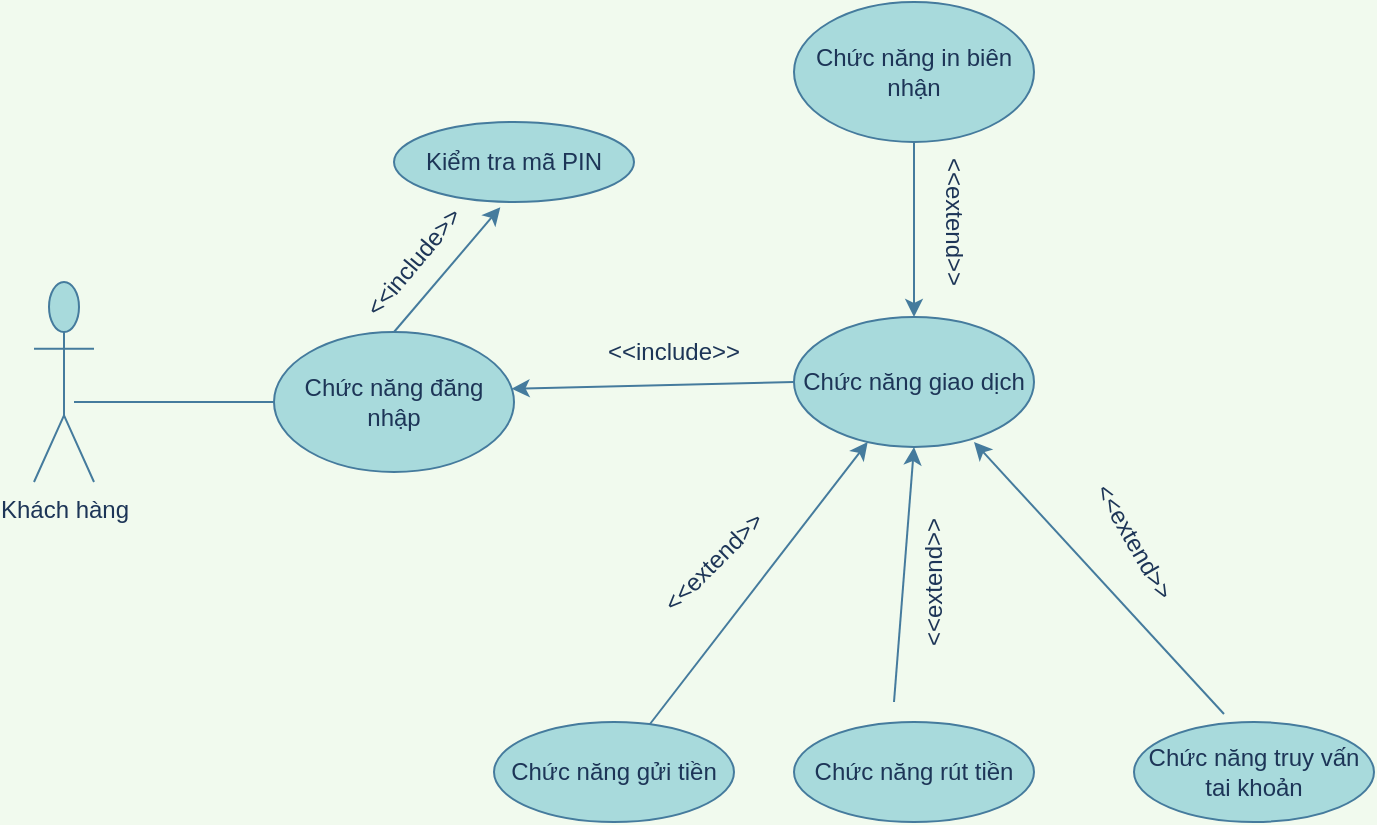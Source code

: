 <mxfile version="13.8.0" type="github">
  <diagram id="rp1uNumsK4-nGsyDoszm" name="Page-1">
    <mxGraphModel dx="768" dy="415" grid="1" gridSize="10" guides="1" tooltips="1" connect="1" arrows="1" fold="1" page="1" pageScale="1" pageWidth="850" pageHeight="1100" background="#F1FAEE" math="0" shadow="0">
      <root>
        <mxCell id="0" />
        <mxCell id="1" parent="0" />
        <mxCell id="r8MWB-khajmjUb7zO3vS-1" value="Khách hàng" style="shape=umlActor;verticalLabelPosition=bottom;verticalAlign=top;html=1;outlineConnect=0;fillColor=#A8DADC;strokeColor=#457B9D;fontColor=#1D3557;" vertex="1" parent="1">
          <mxGeometry x="60" y="230" width="30" height="100" as="geometry" />
        </mxCell>
        <mxCell id="r8MWB-khajmjUb7zO3vS-4" value="Chức năng in biên nhận" style="ellipse;whiteSpace=wrap;html=1;fillColor=#A8DADC;strokeColor=#457B9D;fontColor=#1D3557;" vertex="1" parent="1">
          <mxGeometry x="440" y="90" width="120" height="70" as="geometry" />
        </mxCell>
        <mxCell id="r8MWB-khajmjUb7zO3vS-5" value="Chức năng đăng nhập" style="ellipse;whiteSpace=wrap;html=1;fillColor=#A8DADC;strokeColor=#457B9D;fontColor=#1D3557;" vertex="1" parent="1">
          <mxGeometry x="180" y="255" width="120" height="70" as="geometry" />
        </mxCell>
        <mxCell id="r8MWB-khajmjUb7zO3vS-6" value="Chức năng gửi tiền" style="ellipse;whiteSpace=wrap;html=1;fillColor=#A8DADC;strokeColor=#457B9D;fontColor=#1D3557;" vertex="1" parent="1">
          <mxGeometry x="290" y="450" width="120" height="50" as="geometry" />
        </mxCell>
        <mxCell id="r8MWB-khajmjUb7zO3vS-7" value="Chức năng rút tiền" style="ellipse;whiteSpace=wrap;html=1;fillColor=#A8DADC;strokeColor=#457B9D;fontColor=#1D3557;" vertex="1" parent="1">
          <mxGeometry x="440" y="450" width="120" height="50" as="geometry" />
        </mxCell>
        <mxCell id="r8MWB-khajmjUb7zO3vS-8" value="Chức năng truy vấn tai khoản" style="ellipse;whiteSpace=wrap;html=1;fillColor=#A8DADC;strokeColor=#457B9D;fontColor=#1D3557;" vertex="1" parent="1">
          <mxGeometry x="610" y="450" width="120" height="50" as="geometry" />
        </mxCell>
        <mxCell id="r8MWB-khajmjUb7zO3vS-11" value="" style="endArrow=none;html=1;entryX=0;entryY=0.5;entryDx=0;entryDy=0;strokeColor=#457B9D;fontColor=#1D3557;labelBackgroundColor=#F1FAEE;" edge="1" parent="1" target="r8MWB-khajmjUb7zO3vS-5">
          <mxGeometry width="50" height="50" relative="1" as="geometry">
            <mxPoint x="80" y="290" as="sourcePoint" />
            <mxPoint x="130" y="240" as="targetPoint" />
          </mxGeometry>
        </mxCell>
        <mxCell id="r8MWB-khajmjUb7zO3vS-12" value="Kiểm tra mã PIN" style="ellipse;whiteSpace=wrap;html=1;fillColor=#A8DADC;strokeColor=#457B9D;fontColor=#1D3557;" vertex="1" parent="1">
          <mxGeometry x="240" y="150" width="120" height="40" as="geometry" />
        </mxCell>
        <mxCell id="r8MWB-khajmjUb7zO3vS-13" value="" style="endArrow=classic;html=1;entryX=0.443;entryY=1.066;entryDx=0;entryDy=0;entryPerimeter=0;exitX=0.5;exitY=0;exitDx=0;exitDy=0;strokeColor=#457B9D;fontColor=#1D3557;labelBackgroundColor=#F1FAEE;" edge="1" parent="1" source="r8MWB-khajmjUb7zO3vS-5" target="r8MWB-khajmjUb7zO3vS-12">
          <mxGeometry width="50" height="50" relative="1" as="geometry">
            <mxPoint x="370" y="310" as="sourcePoint" />
            <mxPoint x="420" y="260" as="targetPoint" />
          </mxGeometry>
        </mxCell>
        <mxCell id="r8MWB-khajmjUb7zO3vS-14" value="&amp;lt;&amp;lt;include&amp;gt;&amp;gt;" style="text;html=1;strokeColor=none;fillColor=none;align=center;verticalAlign=middle;whiteSpace=wrap;rounded=0;rotation=-50;fontColor=#1D3557;" vertex="1" parent="1">
          <mxGeometry x="230" y="210" width="40" height="20" as="geometry" />
        </mxCell>
        <mxCell id="r8MWB-khajmjUb7zO3vS-15" value="Chức năng giao dịch" style="ellipse;whiteSpace=wrap;html=1;fillColor=#A8DADC;strokeColor=#457B9D;fontColor=#1D3557;" vertex="1" parent="1">
          <mxGeometry x="440" y="247.5" width="120" height="65" as="geometry" />
        </mxCell>
        <mxCell id="r8MWB-khajmjUb7zO3vS-16" value="" style="endArrow=classic;html=1;exitX=0;exitY=0.5;exitDx=0;exitDy=0;entryX=0.99;entryY=0.405;entryDx=0;entryDy=0;entryPerimeter=0;strokeColor=#457B9D;fontColor=#1D3557;labelBackgroundColor=#F1FAEE;" edge="1" parent="1" source="r8MWB-khajmjUb7zO3vS-15" target="r8MWB-khajmjUb7zO3vS-5">
          <mxGeometry width="50" height="50" relative="1" as="geometry">
            <mxPoint x="370" y="310" as="sourcePoint" />
            <mxPoint x="310" y="280" as="targetPoint" />
          </mxGeometry>
        </mxCell>
        <mxCell id="r8MWB-khajmjUb7zO3vS-18" value="&amp;lt;&amp;lt;include&amp;gt;&amp;gt;" style="text;html=1;strokeColor=none;fillColor=none;align=center;verticalAlign=middle;whiteSpace=wrap;rounded=0;fontColor=#1D3557;" vertex="1" parent="1">
          <mxGeometry x="360" y="255" width="40" height="20" as="geometry" />
        </mxCell>
        <mxCell id="r8MWB-khajmjUb7zO3vS-22" value="" style="endArrow=classic;html=1;exitX=0.5;exitY=1;exitDx=0;exitDy=0;entryX=0.5;entryY=0;entryDx=0;entryDy=0;strokeColor=#457B9D;fontColor=#1D3557;labelBackgroundColor=#F1FAEE;" edge="1" parent="1" source="r8MWB-khajmjUb7zO3vS-4" target="r8MWB-khajmjUb7zO3vS-15">
          <mxGeometry width="50" height="50" relative="1" as="geometry">
            <mxPoint x="510" y="220" as="sourcePoint" />
            <mxPoint x="420" y="260" as="targetPoint" />
          </mxGeometry>
        </mxCell>
        <mxCell id="r8MWB-khajmjUb7zO3vS-23" value="&amp;lt;&amp;lt;extend&amp;gt;&amp;gt;" style="text;html=1;strokeColor=none;fillColor=none;align=center;verticalAlign=middle;whiteSpace=wrap;rounded=0;rotation=90;fontColor=#1D3557;" vertex="1" parent="1">
          <mxGeometry x="500" y="190" width="40" height="20" as="geometry" />
        </mxCell>
        <mxCell id="r8MWB-khajmjUb7zO3vS-24" value="" style="endArrow=classic;html=1;strokeColor=#457B9D;fontColor=#1D3557;labelBackgroundColor=#F1FAEE;" edge="1" parent="1" target="r8MWB-khajmjUb7zO3vS-15">
          <mxGeometry width="50" height="50" relative="1" as="geometry">
            <mxPoint x="368" y="451" as="sourcePoint" />
            <mxPoint x="425" y="390" as="targetPoint" />
          </mxGeometry>
        </mxCell>
        <mxCell id="r8MWB-khajmjUb7zO3vS-25" value="" style="endArrow=classic;html=1;entryX=0.75;entryY=0.962;entryDx=0;entryDy=0;entryPerimeter=0;strokeColor=#457B9D;fontColor=#1D3557;labelBackgroundColor=#F1FAEE;" edge="1" parent="1" target="r8MWB-khajmjUb7zO3vS-15">
          <mxGeometry width="50" height="50" relative="1" as="geometry">
            <mxPoint x="655" y="446" as="sourcePoint" />
            <mxPoint x="420" y="260" as="targetPoint" />
          </mxGeometry>
        </mxCell>
        <mxCell id="r8MWB-khajmjUb7zO3vS-26" value="" style="endArrow=classic;html=1;entryX=0.5;entryY=1;entryDx=0;entryDy=0;strokeColor=#457B9D;fontColor=#1D3557;labelBackgroundColor=#F1FAEE;" edge="1" parent="1" target="r8MWB-khajmjUb7zO3vS-15">
          <mxGeometry width="50" height="50" relative="1" as="geometry">
            <mxPoint x="490" y="440" as="sourcePoint" />
            <mxPoint x="420" y="260" as="targetPoint" />
          </mxGeometry>
        </mxCell>
        <mxCell id="r8MWB-khajmjUb7zO3vS-27" value="&amp;lt;&amp;lt;extend&amp;gt;&amp;gt;" style="text;html=1;strokeColor=none;fillColor=none;align=center;verticalAlign=middle;whiteSpace=wrap;rounded=0;rotation=60;fontColor=#1D3557;" vertex="1" parent="1">
          <mxGeometry x="590" y="350" width="40" height="20" as="geometry" />
        </mxCell>
        <mxCell id="r8MWB-khajmjUb7zO3vS-28" value="&amp;lt;&amp;lt;extend&amp;gt;&amp;gt;" style="text;html=1;strokeColor=none;fillColor=none;align=center;verticalAlign=middle;whiteSpace=wrap;rounded=0;rotation=-90;fontColor=#1D3557;" vertex="1" parent="1">
          <mxGeometry x="490" y="370" width="40" height="20" as="geometry" />
        </mxCell>
        <mxCell id="r8MWB-khajmjUb7zO3vS-29" value="&amp;lt;&amp;lt;extend&amp;gt;&amp;gt;" style="text;html=1;strokeColor=none;fillColor=none;align=center;verticalAlign=middle;whiteSpace=wrap;rounded=0;rotation=-45;fontColor=#1D3557;" vertex="1" parent="1">
          <mxGeometry x="380" y="360" width="40" height="20" as="geometry" />
        </mxCell>
      </root>
    </mxGraphModel>
  </diagram>
</mxfile>
